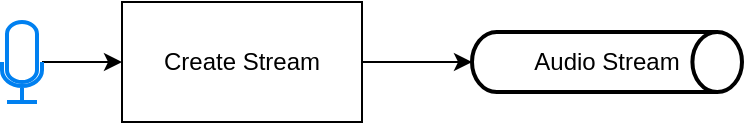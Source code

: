 <mxfile version="12.9.0" type="github">
  <diagram id="EU4n8WJgMkUJwz2_s7kj" name="Page-1">
    <mxGraphModel dx="868" dy="534" grid="1" gridSize="10" guides="1" tooltips="1" connect="1" arrows="1" fold="1" page="1" pageScale="1" pageWidth="850" pageHeight="1100" math="0" shadow="0">
      <root>
        <mxCell id="0" />
        <mxCell id="1" parent="0" />
        <mxCell id="9pmb0NLwyCrX7m_Y8QRh-3" value="" style="edgeStyle=orthogonalEdgeStyle;rounded=0;orthogonalLoop=1;jettySize=auto;html=1;" edge="1" parent="1" source="9pmb0NLwyCrX7m_Y8QRh-1" target="9pmb0NLwyCrX7m_Y8QRh-2">
          <mxGeometry relative="1" as="geometry" />
        </mxCell>
        <mxCell id="9pmb0NLwyCrX7m_Y8QRh-1" value="" style="html=1;verticalLabelPosition=bottom;align=center;labelBackgroundColor=#ffffff;verticalAlign=top;strokeWidth=2;strokeColor=#0080F0;shadow=0;dashed=0;shape=mxgraph.ios7.icons.microphone;" vertex="1" parent="1">
          <mxGeometry x="90" y="160" width="20" height="40" as="geometry" />
        </mxCell>
        <mxCell id="9pmb0NLwyCrX7m_Y8QRh-5" value="" style="edgeStyle=orthogonalEdgeStyle;rounded=0;orthogonalLoop=1;jettySize=auto;html=1;" edge="1" parent="1" source="9pmb0NLwyCrX7m_Y8QRh-2" target="9pmb0NLwyCrX7m_Y8QRh-4">
          <mxGeometry relative="1" as="geometry" />
        </mxCell>
        <mxCell id="9pmb0NLwyCrX7m_Y8QRh-2" value="Create Stream" style="rounded=0;whiteSpace=wrap;html=1;" vertex="1" parent="1">
          <mxGeometry x="150" y="150" width="120" height="60" as="geometry" />
        </mxCell>
        <mxCell id="9pmb0NLwyCrX7m_Y8QRh-4" value="Audio Stream" style="strokeWidth=2;html=1;shape=mxgraph.flowchart.direct_data;whiteSpace=wrap;" vertex="1" parent="1">
          <mxGeometry x="325" y="165" width="135" height="30" as="geometry" />
        </mxCell>
      </root>
    </mxGraphModel>
  </diagram>
</mxfile>
